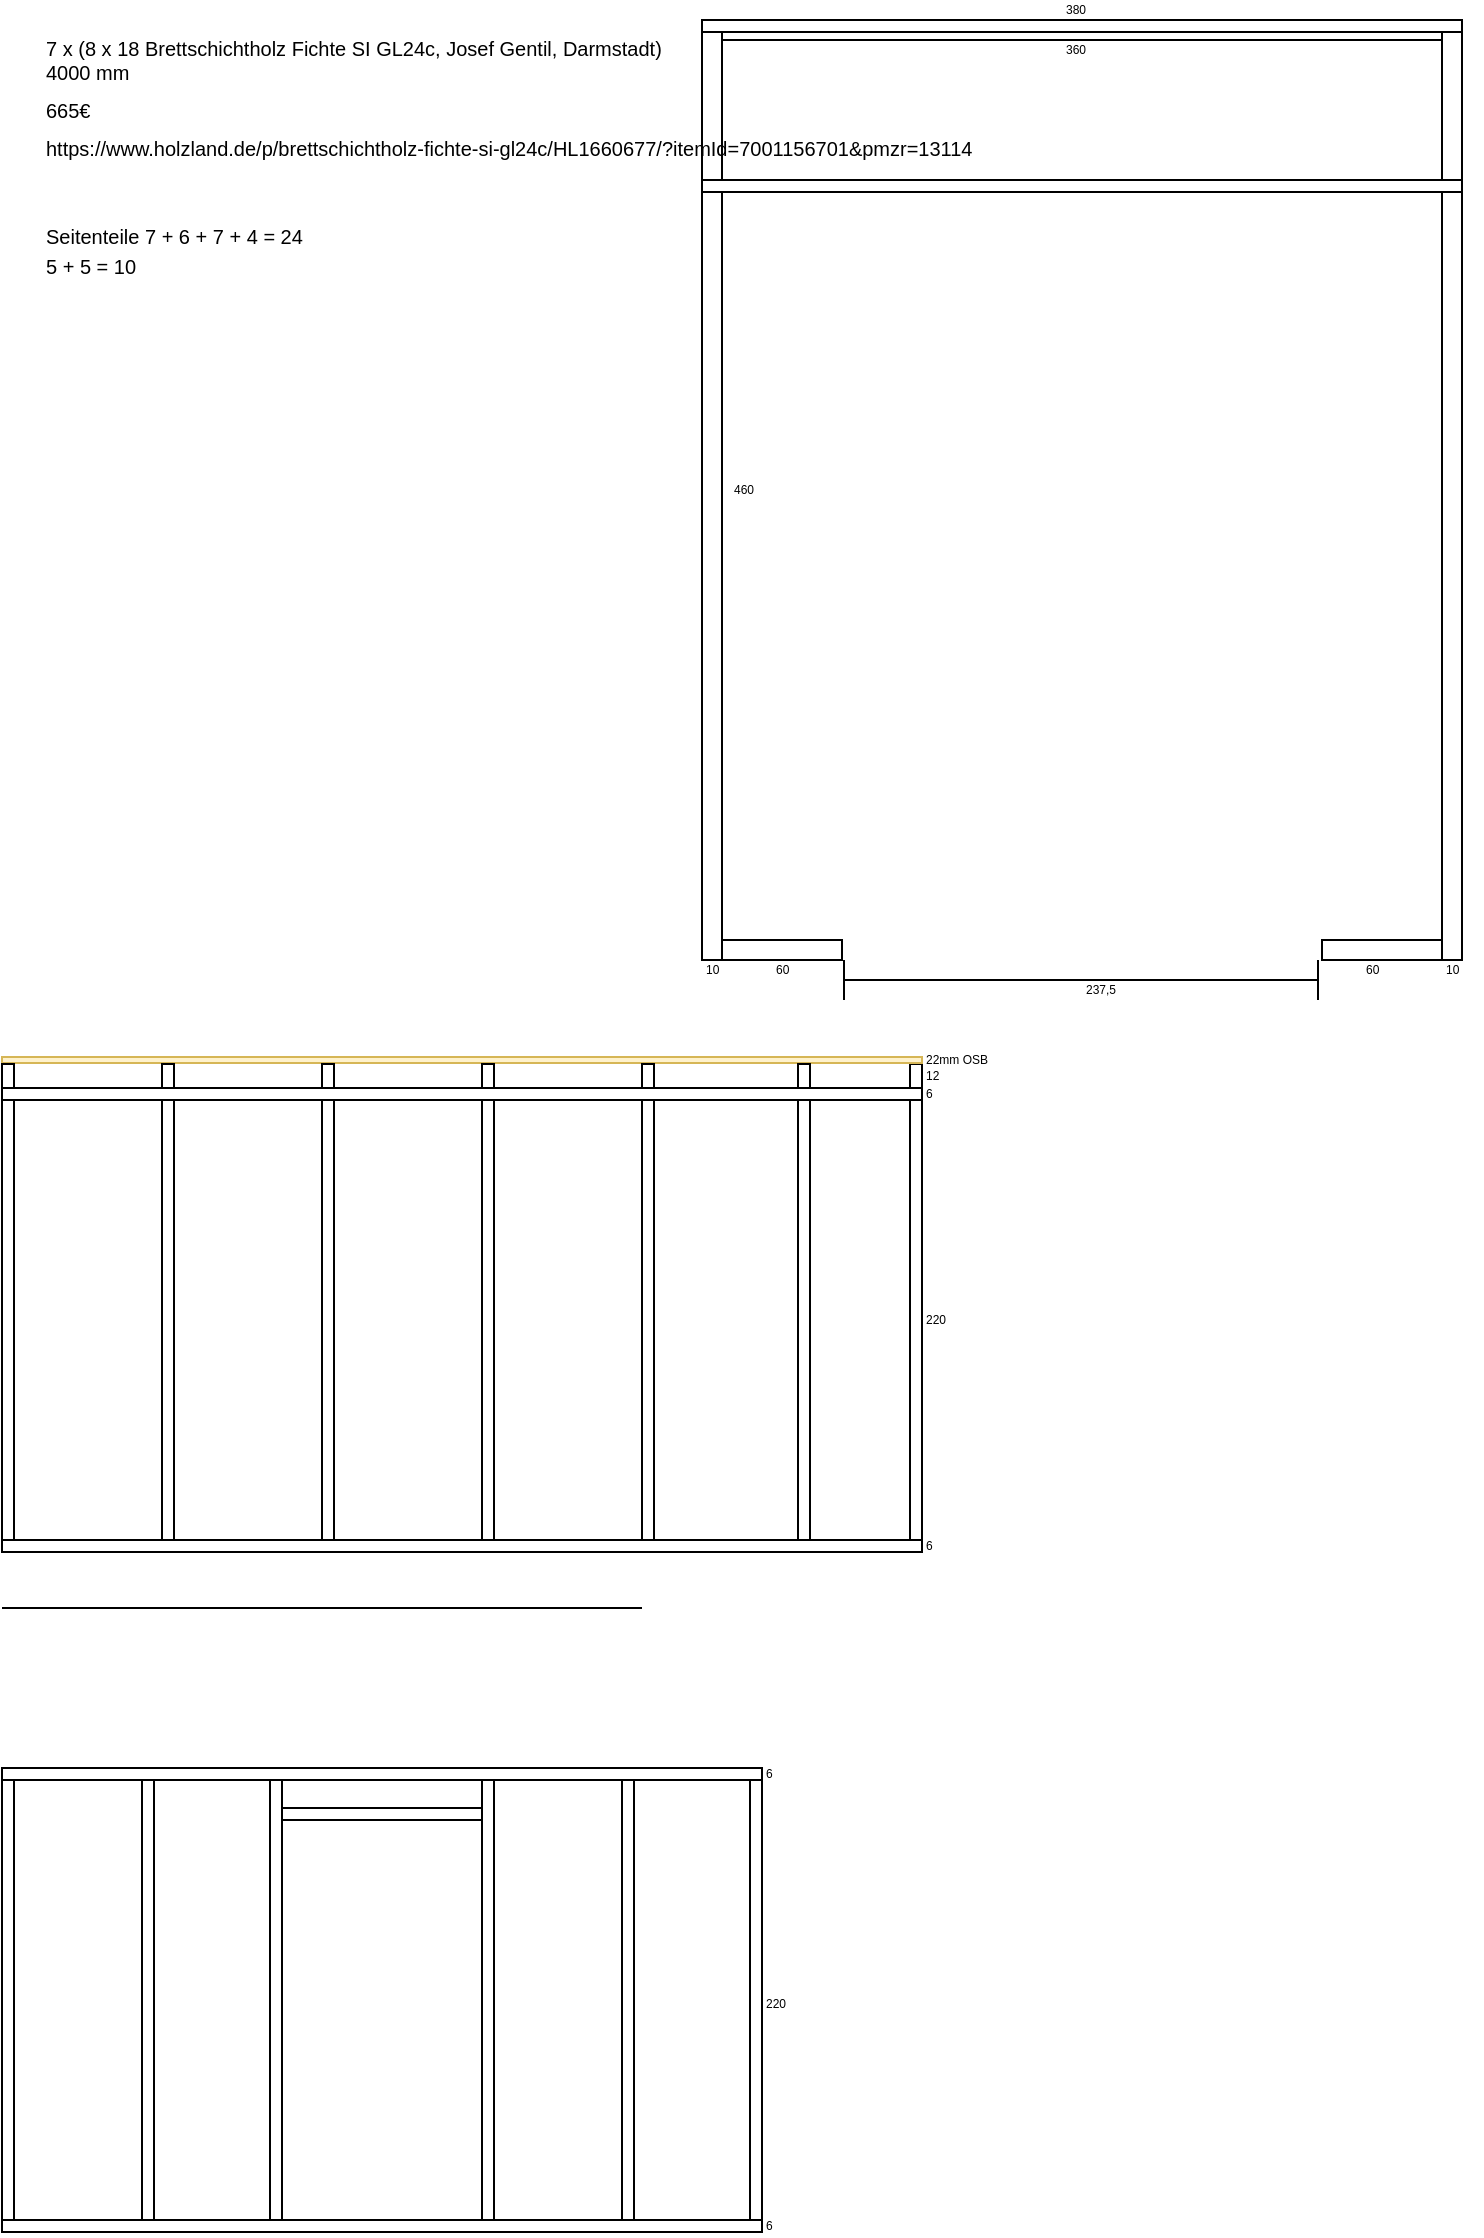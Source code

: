 <mxfile version="17.1.3" type="github">
  <diagram id="uHJnZxycNqBeEuo7Jlci" name="Page-1">
    <mxGraphModel dx="1989" dy="1193" grid="1" gridSize="10" guides="1" tooltips="1" connect="1" arrows="1" fold="1" page="1" pageScale="1" pageWidth="827" pageHeight="1169" math="0" shadow="0">
      <root>
        <mxCell id="0" />
        <mxCell id="1" parent="0" />
        <mxCell id="wEZuyLANaTQTKHT913J5-1" value="" style="rounded=0;whiteSpace=wrap;html=1;" parent="1" vertex="1">
          <mxGeometry x="380" y="20" width="360" height="10" as="geometry" />
        </mxCell>
        <mxCell id="wEZuyLANaTQTKHT913J5-2" value="" style="rounded=0;whiteSpace=wrap;html=1;" parent="1" vertex="1">
          <mxGeometry x="370" y="20" width="10" height="470" as="geometry" />
        </mxCell>
        <mxCell id="wEZuyLANaTQTKHT913J5-3" value="" style="rounded=0;whiteSpace=wrap;html=1;" parent="1" vertex="1">
          <mxGeometry x="740" y="20" width="10" height="470" as="geometry" />
        </mxCell>
        <mxCell id="wEZuyLANaTQTKHT913J5-4" value="" style="rounded=0;whiteSpace=wrap;html=1;" parent="1" vertex="1">
          <mxGeometry x="380" y="480" width="60" height="10" as="geometry" />
        </mxCell>
        <mxCell id="wEZuyLANaTQTKHT913J5-5" value="" style="rounded=0;whiteSpace=wrap;html=1;" parent="1" vertex="1">
          <mxGeometry x="680" y="480" width="60" height="10" as="geometry" />
        </mxCell>
        <mxCell id="wEZuyLANaTQTKHT913J5-6" value="" style="rounded=0;whiteSpace=wrap;html=1;" parent="1" vertex="1">
          <mxGeometry x="20" y="780" width="460" height="6" as="geometry" />
        </mxCell>
        <mxCell id="wEZuyLANaTQTKHT913J5-7" value="" style="rounded=0;whiteSpace=wrap;html=1;" parent="1" vertex="1">
          <mxGeometry x="20" y="560" width="6" height="220" as="geometry" />
        </mxCell>
        <mxCell id="wEZuyLANaTQTKHT913J5-8" value="" style="rounded=0;whiteSpace=wrap;html=1;" parent="1" vertex="1">
          <mxGeometry x="474" y="560" width="6" height="220" as="geometry" />
        </mxCell>
        <mxCell id="wEZuyLANaTQTKHT913J5-9" value="" style="rounded=0;whiteSpace=wrap;html=1;" parent="1" vertex="1">
          <mxGeometry x="20" y="554" width="460" height="6" as="geometry" />
        </mxCell>
        <mxCell id="wEZuyLANaTQTKHT913J5-10" value="" style="rounded=0;whiteSpace=wrap;html=1;" parent="1" vertex="1">
          <mxGeometry x="100" y="560" width="6" height="220" as="geometry" />
        </mxCell>
        <mxCell id="wEZuyLANaTQTKHT913J5-11" value="" style="rounded=0;whiteSpace=wrap;html=1;" parent="1" vertex="1">
          <mxGeometry x="260" y="560" width="6" height="220" as="geometry" />
        </mxCell>
        <mxCell id="wEZuyLANaTQTKHT913J5-13" value="" style="endArrow=none;html=1;rounded=0;" parent="1" edge="1">
          <mxGeometry width="50" height="50" relative="1" as="geometry">
            <mxPoint x="20" y="814" as="sourcePoint" />
            <mxPoint x="340" y="814" as="targetPoint" />
          </mxGeometry>
        </mxCell>
        <mxCell id="wEZuyLANaTQTKHT913J5-14" value="" style="rounded=0;whiteSpace=wrap;html=1;" parent="1" vertex="1">
          <mxGeometry x="340" y="560" width="6" height="220" as="geometry" />
        </mxCell>
        <mxCell id="wEZuyLANaTQTKHT913J5-15" value="" style="rounded=0;whiteSpace=wrap;html=1;" parent="1" vertex="1">
          <mxGeometry x="418" y="560" width="6" height="220" as="geometry" />
        </mxCell>
        <mxCell id="wEZuyLANaTQTKHT913J5-21" value="" style="rounded=0;whiteSpace=wrap;html=1;" parent="1" vertex="1">
          <mxGeometry x="370" y="20" width="380" height="6" as="geometry" />
        </mxCell>
        <mxCell id="wEZuyLANaTQTKHT913J5-29" value="" style="rounded=0;whiteSpace=wrap;html=1;" parent="1" vertex="1">
          <mxGeometry x="180" y="560" width="6" height="220" as="geometry" />
        </mxCell>
        <mxCell id="wEZuyLANaTQTKHT913J5-33" value="" style="rounded=0;whiteSpace=wrap;html=1;" parent="1" vertex="1">
          <mxGeometry x="474" y="542" width="6" height="12" as="geometry" />
        </mxCell>
        <mxCell id="wEZuyLANaTQTKHT913J5-40" value="" style="rounded=0;whiteSpace=wrap;html=1;fillColor=#fff2cc;strokeColor=#d6b656;" parent="1" vertex="1">
          <mxGeometry x="20" y="538.5" width="460" height="3" as="geometry" />
        </mxCell>
        <mxCell id="wEZuyLANaTQTKHT913J5-41" value="6" style="text;html=1;align=left;verticalAlign=middle;resizable=0;points=[];autosize=1;strokeColor=none;fillColor=none;fontSize=6;" parent="1" vertex="1">
          <mxGeometry x="480" y="778" width="20" height="10" as="geometry" />
        </mxCell>
        <mxCell id="wEZuyLANaTQTKHT913J5-42" value="220" style="text;html=1;align=left;verticalAlign=middle;resizable=0;points=[];autosize=1;strokeColor=none;fillColor=none;fontSize=6;" parent="1" vertex="1">
          <mxGeometry x="480" y="665" width="30" height="10" as="geometry" />
        </mxCell>
        <mxCell id="wEZuyLANaTQTKHT913J5-43" value="6" style="text;html=1;align=left;verticalAlign=middle;resizable=0;points=[];autosize=1;strokeColor=none;fillColor=none;fontSize=6;" parent="1" vertex="1">
          <mxGeometry x="480" y="552" width="20" height="10" as="geometry" />
        </mxCell>
        <mxCell id="wEZuyLANaTQTKHT913J5-44" value="12" style="text;html=1;align=left;verticalAlign=middle;resizable=0;points=[];autosize=1;strokeColor=none;fillColor=none;fontSize=6;" parent="1" vertex="1">
          <mxGeometry x="480" y="543" width="20" height="10" as="geometry" />
        </mxCell>
        <mxCell id="wEZuyLANaTQTKHT913J5-45" value="&lt;font style=&quot;font-size: 10px&quot;&gt;Seitenteile 7 + 6 + 7 + 4 = 24&lt;br&gt;5 + 5 = 10&lt;/font&gt;" style="text;html=1;align=left;verticalAlign=middle;resizable=0;points=[];autosize=1;strokeColor=none;fillColor=none;" parent="1" vertex="1">
          <mxGeometry x="40" y="120" width="140" height="30" as="geometry" />
        </mxCell>
        <mxCell id="wEZuyLANaTQTKHT913J5-47" value="22mm OSB" style="text;html=1;align=left;verticalAlign=middle;resizable=0;points=[];autosize=1;strokeColor=none;fillColor=none;fontSize=6;" parent="1" vertex="1">
          <mxGeometry x="480" y="535" width="50" height="10" as="geometry" />
        </mxCell>
        <mxCell id="wEZuyLANaTQTKHT913J5-48" value="" style="rounded=0;whiteSpace=wrap;html=1;" parent="1" vertex="1">
          <mxGeometry x="20" y="1120" width="380" height="6" as="geometry" />
        </mxCell>
        <mxCell id="wEZuyLANaTQTKHT913J5-49" value="" style="rounded=0;whiteSpace=wrap;html=1;" parent="1" vertex="1">
          <mxGeometry x="20" y="900" width="6" height="220" as="geometry" />
        </mxCell>
        <mxCell id="wEZuyLANaTQTKHT913J5-50" value="" style="rounded=0;whiteSpace=wrap;html=1;" parent="1" vertex="1">
          <mxGeometry x="154" y="900" width="6" height="220" as="geometry" />
        </mxCell>
        <mxCell id="wEZuyLANaTQTKHT913J5-51" value="" style="rounded=0;whiteSpace=wrap;html=1;" parent="1" vertex="1">
          <mxGeometry x="20" y="894" width="380" height="6" as="geometry" />
        </mxCell>
        <mxCell id="wEZuyLANaTQTKHT913J5-52" value="" style="rounded=0;whiteSpace=wrap;html=1;" parent="1" vertex="1">
          <mxGeometry x="90" y="900" width="6" height="220" as="geometry" />
        </mxCell>
        <mxCell id="wEZuyLANaTQTKHT913J5-53" value="" style="rounded=0;whiteSpace=wrap;html=1;" parent="1" vertex="1">
          <mxGeometry x="260" y="900" width="6" height="220" as="geometry" />
        </mxCell>
        <mxCell id="wEZuyLANaTQTKHT913J5-55" value="" style="rounded=0;whiteSpace=wrap;html=1;" parent="1" vertex="1">
          <mxGeometry x="330" y="900" width="6" height="220" as="geometry" />
        </mxCell>
        <mxCell id="wEZuyLANaTQTKHT913J5-60" value="" style="rounded=0;whiteSpace=wrap;html=1;" parent="1" vertex="1">
          <mxGeometry x="394" y="900" width="6" height="220" as="geometry" />
        </mxCell>
        <mxCell id="wEZuyLANaTQTKHT913J5-66" value="6" style="text;html=1;align=left;verticalAlign=middle;resizable=0;points=[];autosize=1;strokeColor=none;fillColor=none;fontSize=6;" parent="1" vertex="1">
          <mxGeometry x="400" y="1118" width="20" height="10" as="geometry" />
        </mxCell>
        <mxCell id="wEZuyLANaTQTKHT913J5-67" value="&lt;font style=&quot;font-size: 6px&quot;&gt;220&lt;/font&gt;" style="text;html=1;align=left;verticalAlign=middle;resizable=0;points=[];autosize=1;strokeColor=none;fillColor=none;" parent="1" vertex="1">
          <mxGeometry x="400" y="1000" width="30" height="20" as="geometry" />
        </mxCell>
        <mxCell id="wEZuyLANaTQTKHT913J5-68" value="6" style="text;html=1;align=left;verticalAlign=middle;resizable=0;points=[];autosize=1;strokeColor=none;fillColor=none;fontSize=6;" parent="1" vertex="1">
          <mxGeometry x="400" y="892" width="20" height="10" as="geometry" />
        </mxCell>
        <mxCell id="wEZuyLANaTQTKHT913J5-72" value="" style="rounded=0;whiteSpace=wrap;html=1;" parent="1" vertex="1">
          <mxGeometry x="160" y="914" width="100" height="6" as="geometry" />
        </mxCell>
        <mxCell id="XRm9wvReqI4bNUKpNIi6-3" value="" style="rounded=0;whiteSpace=wrap;html=1;" vertex="1" parent="1">
          <mxGeometry x="418" y="542" width="6" height="12" as="geometry" />
        </mxCell>
        <mxCell id="XRm9wvReqI4bNUKpNIi6-4" value="" style="rounded=0;whiteSpace=wrap;html=1;" vertex="1" parent="1">
          <mxGeometry x="340" y="542" width="6" height="12" as="geometry" />
        </mxCell>
        <mxCell id="XRm9wvReqI4bNUKpNIi6-5" value="" style="rounded=0;whiteSpace=wrap;html=1;" vertex="1" parent="1">
          <mxGeometry x="260" y="542" width="6" height="12" as="geometry" />
        </mxCell>
        <mxCell id="XRm9wvReqI4bNUKpNIi6-6" value="" style="rounded=0;whiteSpace=wrap;html=1;" vertex="1" parent="1">
          <mxGeometry x="180" y="542" width="6" height="12" as="geometry" />
        </mxCell>
        <mxCell id="XRm9wvReqI4bNUKpNIi6-7" value="" style="rounded=0;whiteSpace=wrap;html=1;" vertex="1" parent="1">
          <mxGeometry x="100" y="542" width="6" height="12" as="geometry" />
        </mxCell>
        <mxCell id="XRm9wvReqI4bNUKpNIi6-9" value="" style="rounded=0;whiteSpace=wrap;html=1;" vertex="1" parent="1">
          <mxGeometry x="20" y="542" width="6" height="12" as="geometry" />
        </mxCell>
        <mxCell id="XRm9wvReqI4bNUKpNIi6-11" value="" style="shape=crossbar;whiteSpace=wrap;html=1;rounded=1;fontSize=6;" vertex="1" parent="1">
          <mxGeometry x="441" y="490" width="237" height="20" as="geometry" />
        </mxCell>
        <mxCell id="XRm9wvReqI4bNUKpNIi6-12" value="" style="rounded=0;whiteSpace=wrap;html=1;" vertex="1" parent="1">
          <mxGeometry x="370" y="100" width="380" height="6" as="geometry" />
        </mxCell>
        <mxCell id="XRm9wvReqI4bNUKpNIi6-13" value="360" style="text;html=1;align=left;verticalAlign=middle;resizable=0;points=[];autosize=1;strokeColor=none;fillColor=none;fontSize=6;" vertex="1" parent="1">
          <mxGeometry x="550" y="30" width="30" height="10" as="geometry" />
        </mxCell>
        <mxCell id="XRm9wvReqI4bNUKpNIi6-14" value="380" style="text;html=1;align=left;verticalAlign=middle;resizable=0;points=[];autosize=1;strokeColor=none;fillColor=none;fontSize=6;" vertex="1" parent="1">
          <mxGeometry x="550" y="10" width="30" height="10" as="geometry" />
        </mxCell>
        <mxCell id="XRm9wvReqI4bNUKpNIi6-15" value="460" style="text;html=1;align=left;verticalAlign=middle;resizable=0;points=[];autosize=1;strokeColor=none;fillColor=none;fontSize=6;" vertex="1" parent="1">
          <mxGeometry x="384" y="250" width="30" height="10" as="geometry" />
        </mxCell>
        <mxCell id="XRm9wvReqI4bNUKpNIi6-16" value="237,5" style="text;html=1;align=left;verticalAlign=middle;resizable=0;points=[];autosize=1;strokeColor=none;fillColor=none;fontSize=6;" vertex="1" parent="1">
          <mxGeometry x="560" y="500" width="30" height="10" as="geometry" />
        </mxCell>
        <mxCell id="XRm9wvReqI4bNUKpNIi6-17" value="60" style="text;html=1;align=left;verticalAlign=middle;resizable=0;points=[];autosize=1;strokeColor=none;fillColor=none;fontSize=6;" vertex="1" parent="1">
          <mxGeometry x="405" y="490" width="20" height="10" as="geometry" />
        </mxCell>
        <mxCell id="XRm9wvReqI4bNUKpNIi6-18" value="60" style="text;html=1;align=left;verticalAlign=middle;resizable=0;points=[];autosize=1;strokeColor=none;fillColor=none;fontSize=6;" vertex="1" parent="1">
          <mxGeometry x="700" y="490" width="20" height="10" as="geometry" />
        </mxCell>
        <mxCell id="XRm9wvReqI4bNUKpNIi6-19" value="10" style="text;html=1;align=left;verticalAlign=middle;resizable=0;points=[];autosize=1;strokeColor=none;fillColor=none;fontSize=6;" vertex="1" parent="1">
          <mxGeometry x="370" y="490" width="20" height="10" as="geometry" />
        </mxCell>
        <mxCell id="XRm9wvReqI4bNUKpNIi6-20" value="10" style="text;html=1;align=left;verticalAlign=middle;resizable=0;points=[];autosize=1;strokeColor=none;fillColor=none;fontSize=6;" vertex="1" parent="1">
          <mxGeometry x="740" y="490" width="20" height="10" as="geometry" />
        </mxCell>
        <mxCell id="XRm9wvReqI4bNUKpNIi6-23" value="&lt;font&gt;&lt;span style=&quot;font-size: 10px&quot;&gt;7 x (8 x 18&amp;nbsp;Brettschichtholz Fichte SI GL24c,&amp;nbsp;Josef Gentil, Darmstadt)&lt;/span&gt;&lt;br&gt;&lt;span style=&quot;font-size: 10px&quot;&gt;4000 mm&lt;/span&gt;&lt;br&gt;&lt;br&gt;&lt;span style=&quot;font-size: 10px&quot;&gt;665€&lt;/span&gt;&lt;br&gt;&lt;br&gt;&lt;span style=&quot;font-size: 10px&quot;&gt;https://www.holzland.de/p/brettschichtholz-fichte-si-gl24c/HL1660677/?itemId=7001156701&amp;amp;pmzr=13114&lt;/span&gt;&lt;br&gt;&lt;/font&gt;" style="text;html=1;align=left;verticalAlign=top;resizable=0;points=[];autosize=1;strokeColor=none;fillColor=none;fontSize=6;" vertex="1" parent="1">
          <mxGeometry x="40" y="22" width="480" height="50" as="geometry" />
        </mxCell>
      </root>
    </mxGraphModel>
  </diagram>
</mxfile>
